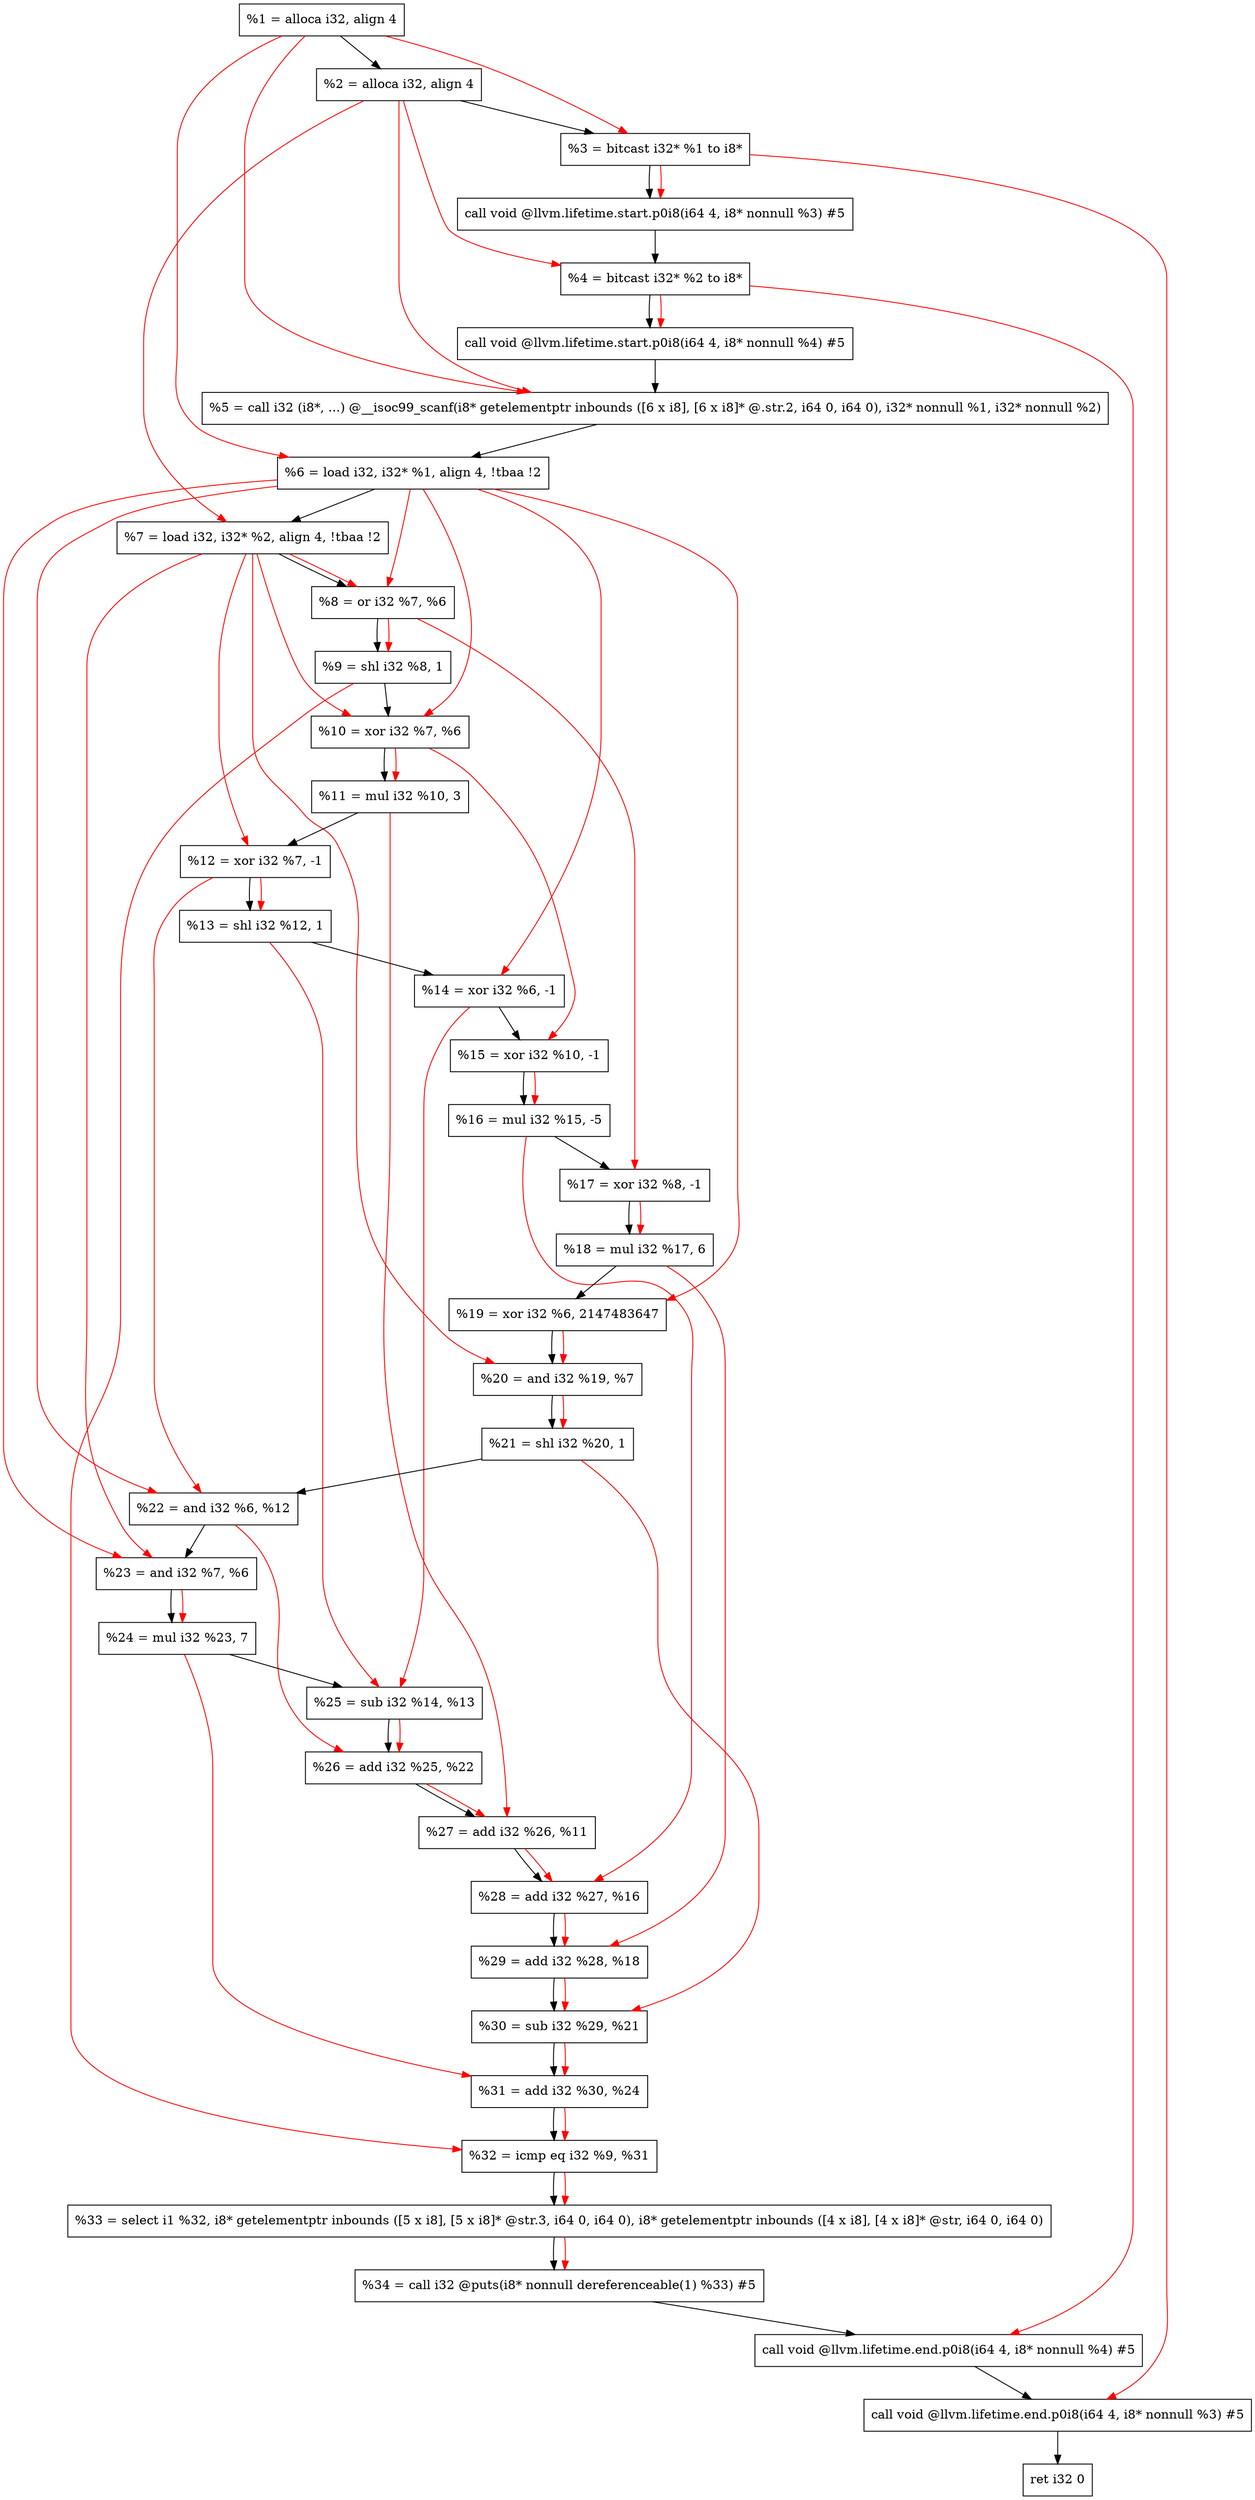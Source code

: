 digraph "DFG for'main' function" {
	Node0x2264e38[shape=record, label="  %1 = alloca i32, align 4"];
	Node0x2264eb8[shape=record, label="  %2 = alloca i32, align 4"];
	Node0x2264f48[shape=record, label="  %3 = bitcast i32* %1 to i8*"];
	Node0x22653a8[shape=record, label="  call void @llvm.lifetime.start.p0i8(i64 4, i8* nonnull %3) #5"];
	Node0x2265488[shape=record, label="  %4 = bitcast i32* %2 to i8*"];
	Node0x22655a8[shape=record, label="  call void @llvm.lifetime.start.p0i8(i64 4, i8* nonnull %4) #5"];
	Node0x22657e0[shape=record, label="  %5 = call i32 (i8*, ...) @__isoc99_scanf(i8* getelementptr inbounds ([6 x i8], [6 x i8]* @.str.2, i64 0, i64 0), i32* nonnull %1, i32* nonnull %2)"];
	Node0x2265898[shape=record, label="  %6 = load i32, i32* %1, align 4, !tbaa !2"];
	Node0x2266808[shape=record, label="  %7 = load i32, i32* %2, align 4, !tbaa !2"];
	Node0x2266e90[shape=record, label="  %8 = or i32 %7, %6"];
	Node0x2266f00[shape=record, label="  %9 = shl i32 %8, 1"];
	Node0x2266f70[shape=record, label="  %10 = xor i32 %7, %6"];
	Node0x2266fe0[shape=record, label="  %11 = mul i32 %10, 3"];
	Node0x2267050[shape=record, label="  %12 = xor i32 %7, -1"];
	Node0x22670c0[shape=record, label="  %13 = shl i32 %12, 1"];
	Node0x2267130[shape=record, label="  %14 = xor i32 %6, -1"];
	Node0x22671a0[shape=record, label="  %15 = xor i32 %10, -1"];
	Node0x2267210[shape=record, label="  %16 = mul i32 %15, -5"];
	Node0x2267280[shape=record, label="  %17 = xor i32 %8, -1"];
	Node0x22672f0[shape=record, label="  %18 = mul i32 %17, 6"];
	Node0x2267360[shape=record, label="  %19 = xor i32 %6, 2147483647"];
	Node0x22673d0[shape=record, label="  %20 = and i32 %19, %7"];
	Node0x2267440[shape=record, label="  %21 = shl i32 %20, 1"];
	Node0x22674b0[shape=record, label="  %22 = and i32 %6, %12"];
	Node0x2267520[shape=record, label="  %23 = and i32 %7, %6"];
	Node0x2267590[shape=record, label="  %24 = mul i32 %23, 7"];
	Node0x2267600[shape=record, label="  %25 = sub i32 %14, %13"];
	Node0x2267670[shape=record, label="  %26 = add i32 %25, %22"];
	Node0x22676e0[shape=record, label="  %27 = add i32 %26, %11"];
	Node0x2267750[shape=record, label="  %28 = add i32 %27, %16"];
	Node0x22677c0[shape=record, label="  %29 = add i32 %28, %18"];
	Node0x2267830[shape=record, label="  %30 = sub i32 %29, %21"];
	Node0x22678a0[shape=record, label="  %31 = add i32 %30, %24"];
	Node0x2267910[shape=record, label="  %32 = icmp eq i32 %9, %31"];
	Node0x22059d8[shape=record, label="  %33 = select i1 %32, i8* getelementptr inbounds ([5 x i8], [5 x i8]* @str.3, i64 0, i64 0), i8* getelementptr inbounds ([4 x i8], [4 x i8]* @str, i64 0, i64 0)"];
	Node0x2267bb0[shape=record, label="  %34 = call i32 @puts(i8* nonnull dereferenceable(1) %33) #5"];
	Node0x2267e08[shape=record, label="  call void @llvm.lifetime.end.p0i8(i64 4, i8* nonnull %4) #5"];
	Node0x2267f68[shape=record, label="  call void @llvm.lifetime.end.p0i8(i64 4, i8* nonnull %3) #5"];
	Node0x2268028[shape=record, label="  ret i32 0"];
	Node0x2264e38 -> Node0x2264eb8;
	Node0x2264eb8 -> Node0x2264f48;
	Node0x2264f48 -> Node0x22653a8;
	Node0x22653a8 -> Node0x2265488;
	Node0x2265488 -> Node0x22655a8;
	Node0x22655a8 -> Node0x22657e0;
	Node0x22657e0 -> Node0x2265898;
	Node0x2265898 -> Node0x2266808;
	Node0x2266808 -> Node0x2266e90;
	Node0x2266e90 -> Node0x2266f00;
	Node0x2266f00 -> Node0x2266f70;
	Node0x2266f70 -> Node0x2266fe0;
	Node0x2266fe0 -> Node0x2267050;
	Node0x2267050 -> Node0x22670c0;
	Node0x22670c0 -> Node0x2267130;
	Node0x2267130 -> Node0x22671a0;
	Node0x22671a0 -> Node0x2267210;
	Node0x2267210 -> Node0x2267280;
	Node0x2267280 -> Node0x22672f0;
	Node0x22672f0 -> Node0x2267360;
	Node0x2267360 -> Node0x22673d0;
	Node0x22673d0 -> Node0x2267440;
	Node0x2267440 -> Node0x22674b0;
	Node0x22674b0 -> Node0x2267520;
	Node0x2267520 -> Node0x2267590;
	Node0x2267590 -> Node0x2267600;
	Node0x2267600 -> Node0x2267670;
	Node0x2267670 -> Node0x22676e0;
	Node0x22676e0 -> Node0x2267750;
	Node0x2267750 -> Node0x22677c0;
	Node0x22677c0 -> Node0x2267830;
	Node0x2267830 -> Node0x22678a0;
	Node0x22678a0 -> Node0x2267910;
	Node0x2267910 -> Node0x22059d8;
	Node0x22059d8 -> Node0x2267bb0;
	Node0x2267bb0 -> Node0x2267e08;
	Node0x2267e08 -> Node0x2267f68;
	Node0x2267f68 -> Node0x2268028;
edge [color=red]
	Node0x2264e38 -> Node0x2264f48;
	Node0x2264f48 -> Node0x22653a8;
	Node0x2264eb8 -> Node0x2265488;
	Node0x2265488 -> Node0x22655a8;
	Node0x2264e38 -> Node0x22657e0;
	Node0x2264eb8 -> Node0x22657e0;
	Node0x2264e38 -> Node0x2265898;
	Node0x2264eb8 -> Node0x2266808;
	Node0x2266808 -> Node0x2266e90;
	Node0x2265898 -> Node0x2266e90;
	Node0x2266e90 -> Node0x2266f00;
	Node0x2266808 -> Node0x2266f70;
	Node0x2265898 -> Node0x2266f70;
	Node0x2266f70 -> Node0x2266fe0;
	Node0x2266808 -> Node0x2267050;
	Node0x2267050 -> Node0x22670c0;
	Node0x2265898 -> Node0x2267130;
	Node0x2266f70 -> Node0x22671a0;
	Node0x22671a0 -> Node0x2267210;
	Node0x2266e90 -> Node0x2267280;
	Node0x2267280 -> Node0x22672f0;
	Node0x2265898 -> Node0x2267360;
	Node0x2267360 -> Node0x22673d0;
	Node0x2266808 -> Node0x22673d0;
	Node0x22673d0 -> Node0x2267440;
	Node0x2265898 -> Node0x22674b0;
	Node0x2267050 -> Node0x22674b0;
	Node0x2266808 -> Node0x2267520;
	Node0x2265898 -> Node0x2267520;
	Node0x2267520 -> Node0x2267590;
	Node0x2267130 -> Node0x2267600;
	Node0x22670c0 -> Node0x2267600;
	Node0x2267600 -> Node0x2267670;
	Node0x22674b0 -> Node0x2267670;
	Node0x2267670 -> Node0x22676e0;
	Node0x2266fe0 -> Node0x22676e0;
	Node0x22676e0 -> Node0x2267750;
	Node0x2267210 -> Node0x2267750;
	Node0x2267750 -> Node0x22677c0;
	Node0x22672f0 -> Node0x22677c0;
	Node0x22677c0 -> Node0x2267830;
	Node0x2267440 -> Node0x2267830;
	Node0x2267830 -> Node0x22678a0;
	Node0x2267590 -> Node0x22678a0;
	Node0x2266f00 -> Node0x2267910;
	Node0x22678a0 -> Node0x2267910;
	Node0x2267910 -> Node0x22059d8;
	Node0x22059d8 -> Node0x2267bb0;
	Node0x2265488 -> Node0x2267e08;
	Node0x2264f48 -> Node0x2267f68;
}
